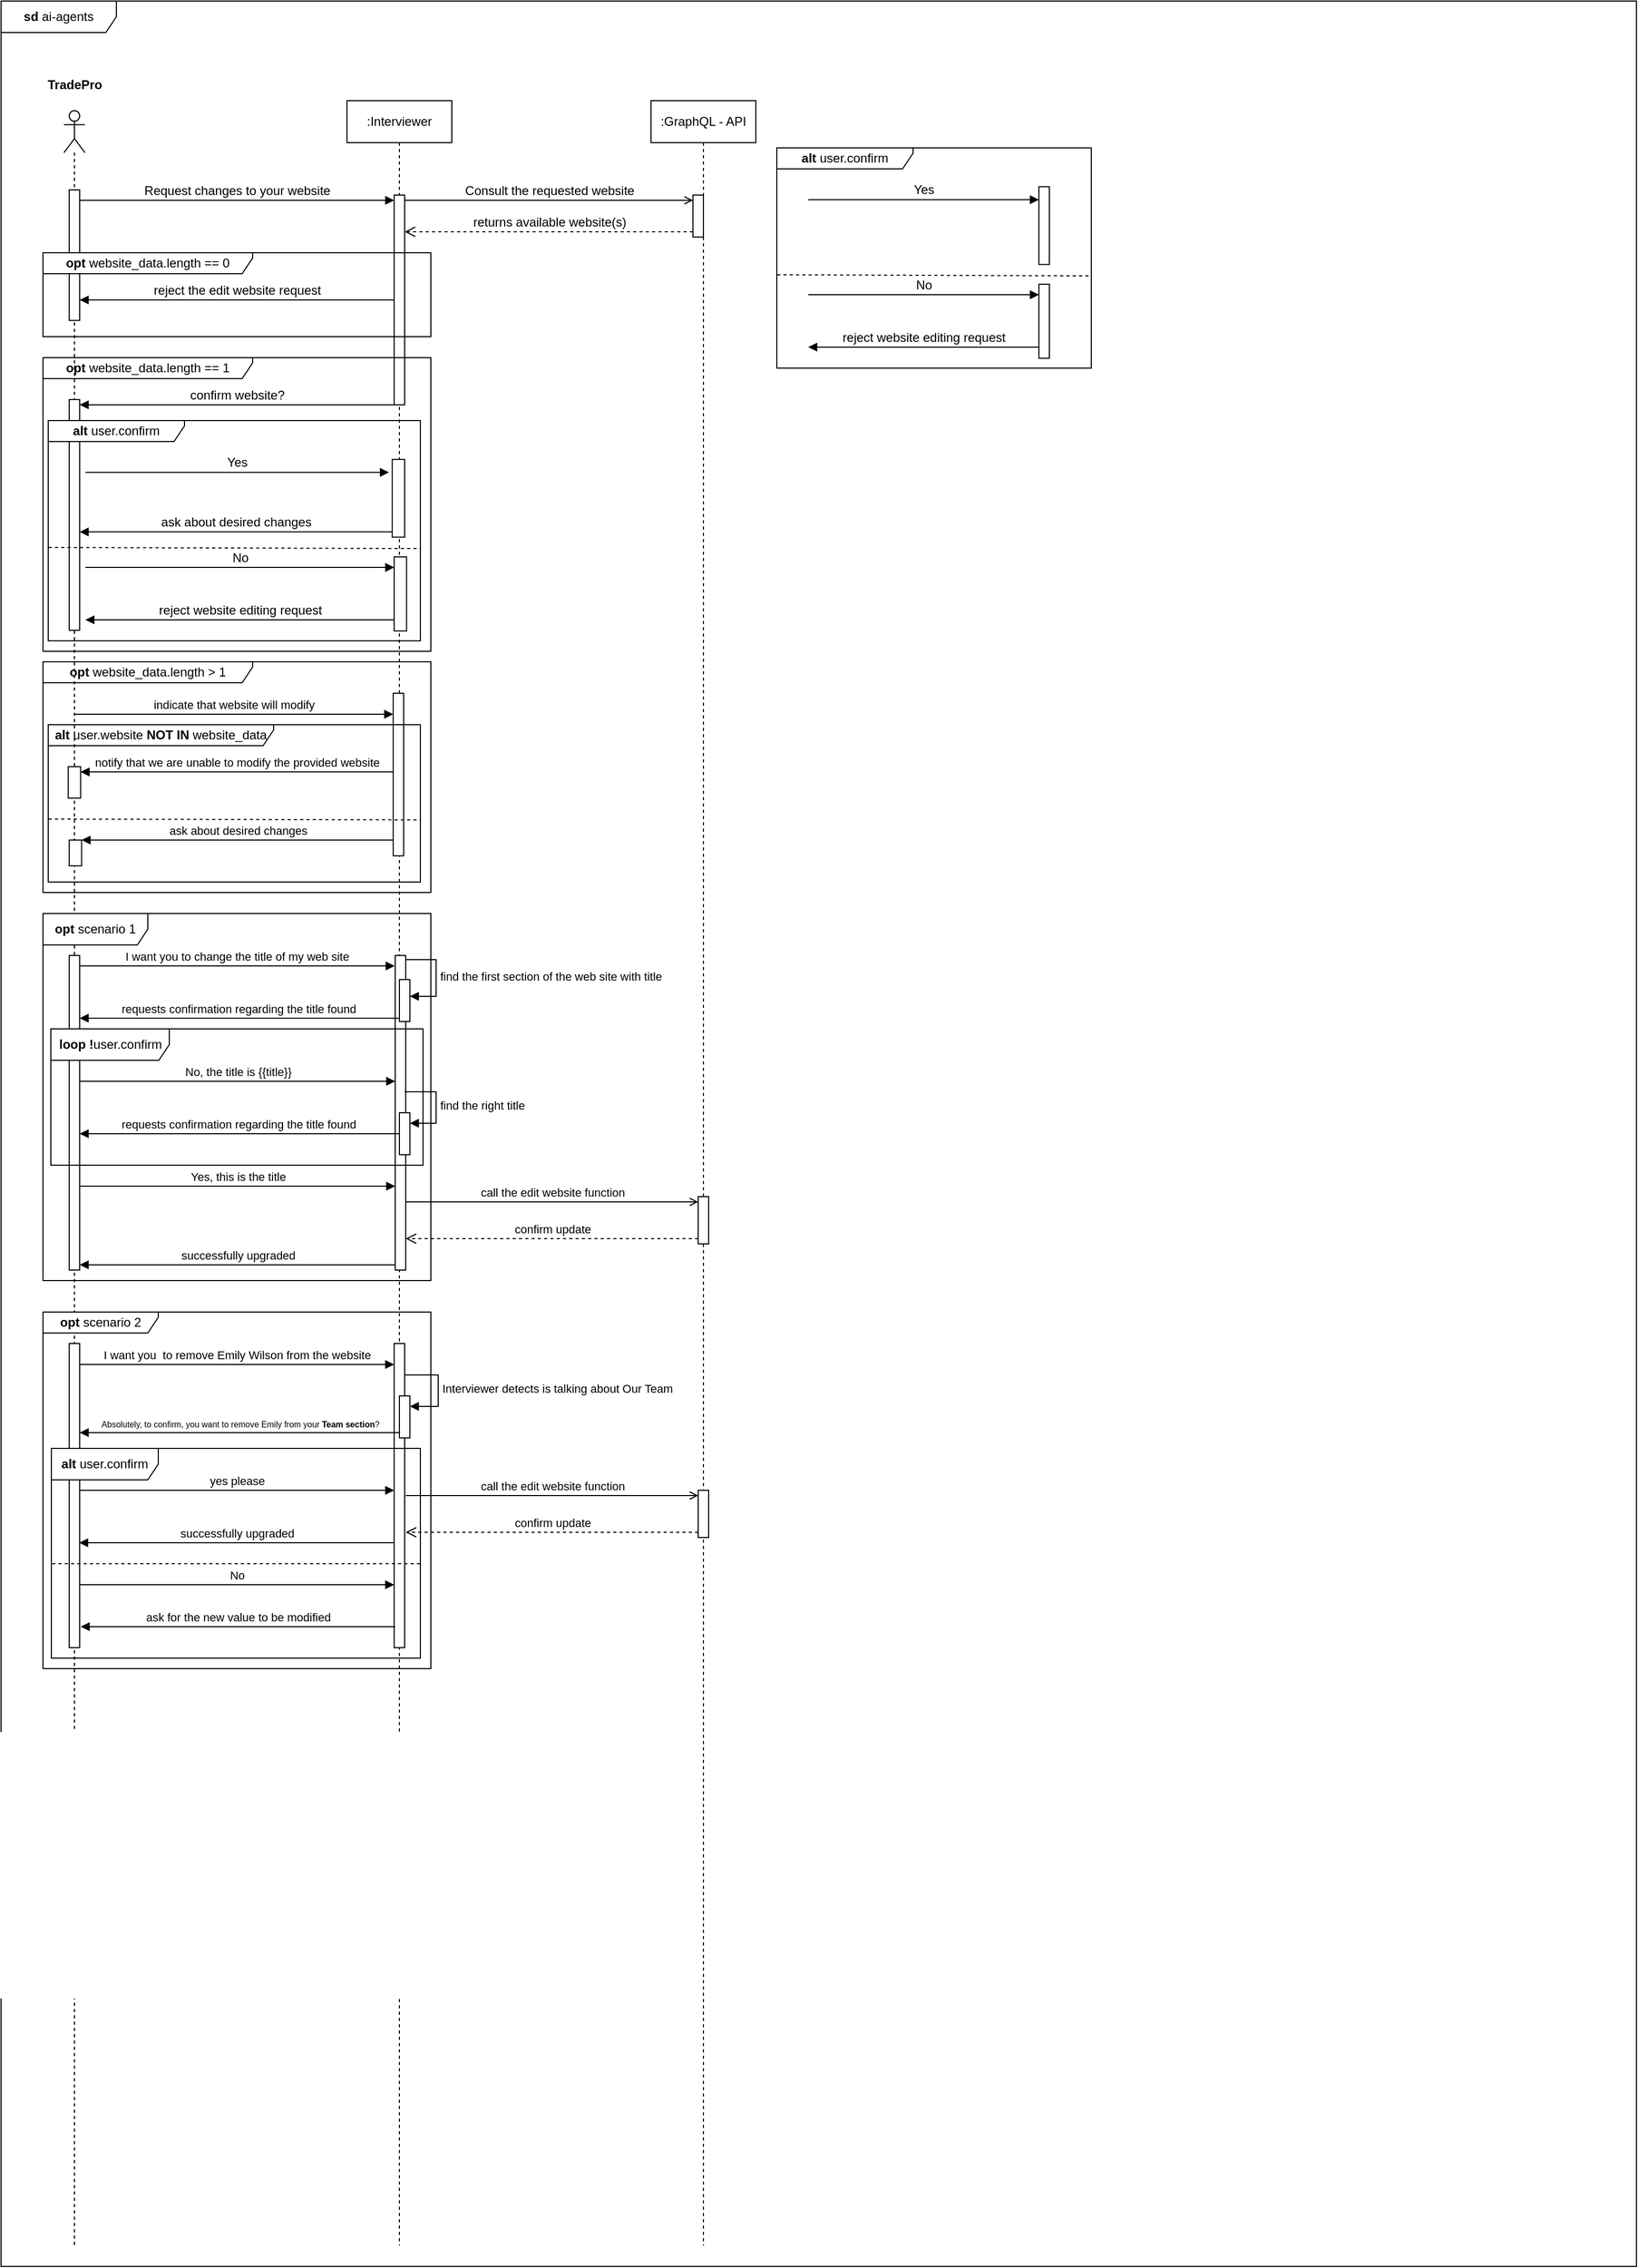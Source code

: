<mxfile version="24.1.0" type="github">
  <diagram name="Page-1" id="2YBvvXClWsGukQMizWep">
    <mxGraphModel dx="1719" dy="1552" grid="1" gridSize="10" guides="1" tooltips="1" connect="1" arrows="1" fold="1" page="1" pageScale="1" pageWidth="850" pageHeight="1100" math="0" shadow="0">
      <root>
        <mxCell id="0" />
        <mxCell id="1" parent="0" />
        <mxCell id="aeY2nJqXoNuJw8O9usds-8" value="&lt;b&gt;sd &lt;/b&gt;ai-agents" style="shape=umlFrame;whiteSpace=wrap;html=1;pointerEvents=0;strokeColor=default;align=center;verticalAlign=middle;fontFamily=Helvetica;fontSize=12;fontColor=default;fillColor=default;width=110;height=30;" parent="1" vertex="1">
          <mxGeometry x="-840" y="-1080" width="1560" height="2160" as="geometry" />
        </mxCell>
        <mxCell id="aeY2nJqXoNuJw8O9usds-13" value=":Interviewer" style="shape=umlLifeline;perimeter=lifelinePerimeter;whiteSpace=wrap;html=1;container=1;dropTarget=0;collapsible=0;recursiveResize=0;outlineConnect=0;portConstraint=eastwest;newEdgeStyle={&quot;curved&quot;:0,&quot;rounded&quot;:0};strokeColor=default;align=center;verticalAlign=middle;fontFamily=Helvetica;fontSize=12;fontColor=default;fillColor=default;" parent="1" vertex="1">
          <mxGeometry x="-510" y="-985" width="100" height="2045" as="geometry" />
        </mxCell>
        <mxCell id="aeY2nJqXoNuJw8O9usds-17" value="" style="html=1;points=[[0,0,0,0,5],[0,1,0,0,-5],[1,0,0,0,5],[1,1,0,0,-5]];perimeter=orthogonalPerimeter;outlineConnect=0;targetShapes=umlLifeline;portConstraint=eastwest;newEdgeStyle={&quot;curved&quot;:0,&quot;rounded&quot;:0};strokeColor=default;align=center;verticalAlign=middle;fontFamily=Helvetica;fontSize=12;fontColor=default;fillColor=default;" parent="aeY2nJqXoNuJw8O9usds-13" vertex="1">
          <mxGeometry x="45" y="90" width="10" height="200" as="geometry" />
        </mxCell>
        <mxCell id="aeY2nJqXoNuJw8O9usds-36" value="" style="html=1;points=[[0,0,0,0,5],[0,1,0,0,-5],[1,0,0,0,5],[1,1,0,0,-5]];perimeter=orthogonalPerimeter;outlineConnect=0;targetShapes=umlLifeline;portConstraint=eastwest;newEdgeStyle={&quot;curved&quot;:0,&quot;rounded&quot;:0};strokeColor=default;align=center;verticalAlign=middle;fontFamily=Helvetica;fontSize=12;fontColor=default;fillColor=default;" parent="aeY2nJqXoNuJw8O9usds-13" vertex="1">
          <mxGeometry x="43.163" y="342.059" width="11.833" height="74.118" as="geometry" />
        </mxCell>
        <mxCell id="aeY2nJqXoNuJw8O9usds-45" value="" style="html=1;points=[[0,0,0,0,5],[0,1,0,0,-5],[1,0,0,0,5],[1,1,0,0,-5]];perimeter=orthogonalPerimeter;outlineConnect=0;targetShapes=umlLifeline;portConstraint=eastwest;newEdgeStyle={&quot;curved&quot;:0,&quot;rounded&quot;:0};strokeColor=default;align=center;verticalAlign=middle;fontFamily=Helvetica;fontSize=12;fontColor=default;fillColor=default;" parent="aeY2nJqXoNuJw8O9usds-13" vertex="1">
          <mxGeometry x="45.003" y="435.004" width="11.833" height="70.588" as="geometry" />
        </mxCell>
        <mxCell id="Cm1tVQZYmMBmun_1De68-10" value="" style="html=1;points=[[0,0,0,0,5],[0,1,0,0,-5],[1,0,0,0,5],[1,1,0,0,-5]];perimeter=orthogonalPerimeter;outlineConnect=0;targetShapes=umlLifeline;portConstraint=eastwest;newEdgeStyle={&quot;curved&quot;:0,&quot;rounded&quot;:0};" vertex="1" parent="aeY2nJqXoNuJw8O9usds-13">
          <mxGeometry x="44.08" y="565" width="10" height="155" as="geometry" />
        </mxCell>
        <mxCell id="aeY2nJqXoNuJw8O9usds-14" value=":GraphQL - API" style="shape=umlLifeline;perimeter=lifelinePerimeter;whiteSpace=wrap;html=1;container=1;dropTarget=0;collapsible=0;recursiveResize=0;outlineConnect=0;portConstraint=eastwest;newEdgeStyle={&quot;curved&quot;:0,&quot;rounded&quot;:0};strokeColor=default;align=center;verticalAlign=middle;fontFamily=Helvetica;fontSize=12;fontColor=default;fillColor=default;" parent="1" vertex="1">
          <mxGeometry x="-220" y="-985" width="100" height="2045" as="geometry" />
        </mxCell>
        <mxCell id="aeY2nJqXoNuJw8O9usds-20" value="" style="html=1;points=[[0,0,0,0,5],[0,1,0,0,-5],[1,0,0,0,5],[1,1,0,0,-5]];perimeter=orthogonalPerimeter;outlineConnect=0;targetShapes=umlLifeline;portConstraint=eastwest;newEdgeStyle={&quot;curved&quot;:0,&quot;rounded&quot;:0};strokeColor=default;align=center;verticalAlign=middle;fontFamily=Helvetica;fontSize=12;fontColor=default;fillColor=default;" parent="aeY2nJqXoNuJw8O9usds-14" vertex="1">
          <mxGeometry x="40" y="90" width="10" height="40" as="geometry" />
        </mxCell>
        <mxCell id="Cm1tVQZYmMBmun_1De68-38" value="" style="html=1;points=[[0,0,0,0,5],[0,1,0,0,-5],[1,0,0,0,5],[1,1,0,0,-5]];perimeter=orthogonalPerimeter;outlineConnect=0;targetShapes=umlLifeline;portConstraint=eastwest;newEdgeStyle={&quot;curved&quot;:0,&quot;rounded&quot;:0};" vertex="1" parent="aeY2nJqXoNuJw8O9usds-14">
          <mxGeometry x="45" y="1045" width="10" height="45" as="geometry" />
        </mxCell>
        <mxCell id="Cm1tVQZYmMBmun_1De68-54" value="" style="html=1;points=[[0,0,0,0,5],[0,1,0,0,-5],[1,0,0,0,5],[1,1,0,0,-5]];perimeter=orthogonalPerimeter;outlineConnect=0;targetShapes=umlLifeline;portConstraint=eastwest;newEdgeStyle={&quot;curved&quot;:0,&quot;rounded&quot;:0};" vertex="1" parent="aeY2nJqXoNuJw8O9usds-14">
          <mxGeometry x="45" y="1325" width="10" height="45" as="geometry" />
        </mxCell>
        <mxCell id="Cm1tVQZYmMBmun_1De68-55" value="call the edit website function" style="html=1;verticalAlign=bottom;endArrow=open;curved=0;rounded=0;entryX=0;entryY=0;entryDx=0;entryDy=5;endFill=0;" edge="1" parent="aeY2nJqXoNuJw8O9usds-14" target="Cm1tVQZYmMBmun_1De68-54">
          <mxGeometry relative="1" as="geometry">
            <mxPoint x="-234" y="1330" as="sourcePoint" />
          </mxGeometry>
        </mxCell>
        <mxCell id="Cm1tVQZYmMBmun_1De68-56" value="confirm update" style="html=1;verticalAlign=bottom;endArrow=open;dashed=1;endSize=8;curved=0;rounded=0;exitX=0;exitY=1;exitDx=0;exitDy=-5;" edge="1" parent="aeY2nJqXoNuJw8O9usds-14" source="Cm1tVQZYmMBmun_1De68-54">
          <mxGeometry relative="1" as="geometry">
            <mxPoint x="-234" y="1365" as="targetPoint" />
          </mxGeometry>
        </mxCell>
        <mxCell id="aeY2nJqXoNuJw8O9usds-19" value="Request changes to your website" style="html=1;verticalAlign=bottom;endArrow=block;curved=0;rounded=0;fontFamily=Helvetica;fontSize=12;fontColor=default;entryX=0;entryY=0;entryDx=0;entryDy=5;entryPerimeter=0;" parent="1" source="aeY2nJqXoNuJw8O9usds-28" edge="1" target="aeY2nJqXoNuJw8O9usds-17">
          <mxGeometry width="80" relative="1" as="geometry">
            <mxPoint x="-770.3" y="-890" as="sourcePoint" />
            <mxPoint x="-545" y="-890" as="targetPoint" />
          </mxGeometry>
        </mxCell>
        <mxCell id="aeY2nJqXoNuJw8O9usds-21" value="Consult the requested website" style="html=1;verticalAlign=bottom;endArrow=open;curved=0;rounded=0;entryX=0;entryY=0;entryDx=0;entryDy=5;fontFamily=Helvetica;fontSize=12;fontColor=default;exitX=1;exitY=0;exitDx=0;exitDy=5;exitPerimeter=0;endFill=0;" parent="1" source="aeY2nJqXoNuJw8O9usds-17" target="aeY2nJqXoNuJw8O9usds-20" edge="1">
          <mxGeometry relative="1" as="geometry">
            <mxPoint x="-530" y="-880" as="sourcePoint" />
          </mxGeometry>
        </mxCell>
        <mxCell id="aeY2nJqXoNuJw8O9usds-22" value="returns available website(s)" style="html=1;verticalAlign=bottom;endArrow=open;dashed=1;endSize=8;curved=0;rounded=0;exitX=0;exitY=1;exitDx=0;exitDy=-5;fontFamily=Helvetica;fontSize=12;fontColor=default;" parent="1" source="aeY2nJqXoNuJw8O9usds-20" target="aeY2nJqXoNuJw8O9usds-17" edge="1">
          <mxGeometry relative="1" as="geometry">
            <mxPoint x="-340" y="-815" as="targetPoint" />
          </mxGeometry>
        </mxCell>
        <mxCell id="aeY2nJqXoNuJw8O9usds-24" value="reject the edit website request" style="html=1;verticalAlign=bottom;endArrow=block;curved=0;rounded=0;fontFamily=Helvetica;fontSize=12;fontColor=default;" parent="1" source="aeY2nJqXoNuJw8O9usds-17" target="aeY2nJqXoNuJw8O9usds-28" edge="1">
          <mxGeometry width="80" relative="1" as="geometry">
            <mxPoint x="-545" y="-790" as="sourcePoint" />
            <mxPoint x="-770.3" y="-790" as="targetPoint" />
          </mxGeometry>
        </mxCell>
        <mxCell id="aeY2nJqXoNuJw8O9usds-25" value="&lt;b&gt;opt&amp;nbsp;&lt;/b&gt;website_data.length == 1" style="shape=umlFrame;whiteSpace=wrap;html=1;pointerEvents=0;strokeColor=default;align=center;verticalAlign=middle;fontFamily=Helvetica;fontSize=12;fontColor=default;fillColor=default;width=200;height=20;" parent="1" vertex="1">
          <mxGeometry x="-800" y="-740" width="370" height="280" as="geometry" />
        </mxCell>
        <mxCell id="aeY2nJqXoNuJw8O9usds-26" value="confirm website?" style="html=1;verticalAlign=bottom;endArrow=block;curved=0;rounded=0;fontFamily=Helvetica;fontSize=12;fontColor=default;entryX=1;entryY=0;entryDx=0;entryDy=5;entryPerimeter=0;" parent="1" source="aeY2nJqXoNuJw8O9usds-17" target="aeY2nJqXoNuJw8O9usds-27" edge="1">
          <mxGeometry width="80" relative="1" as="geometry">
            <mxPoint x="-544.7" y="-700.4" as="sourcePoint" />
            <mxPoint x="-770" y="-700.4" as="targetPoint" />
          </mxGeometry>
        </mxCell>
        <mxCell id="aeY2nJqXoNuJw8O9usds-41" value="ask about desired changes" style="html=1;verticalAlign=bottom;endArrow=block;curved=0;rounded=0;fontFamily=Helvetica;fontSize=12;fontColor=default;exitX=0;exitY=1;exitDx=0;exitDy=-5;exitPerimeter=0;" parent="1" source="aeY2nJqXoNuJw8O9usds-36" target="aeY2nJqXoNuJw8O9usds-27" edge="1">
          <mxGeometry width="80" relative="1" as="geometry">
            <mxPoint x="-700" y="-680" as="sourcePoint" />
            <mxPoint x="-620" y="-680" as="targetPoint" />
          </mxGeometry>
        </mxCell>
        <mxCell id="aeY2nJqXoNuJw8O9usds-49" value="&lt;b&gt;opt&amp;nbsp;&lt;/b&gt;website_data.length &amp;gt; 1" style="shape=umlFrame;whiteSpace=wrap;html=1;pointerEvents=0;strokeColor=default;align=center;verticalAlign=middle;fontFamily=Helvetica;fontSize=12;fontColor=default;fillColor=default;width=200;height=20;" parent="1" vertex="1">
          <mxGeometry x="-800" y="-450" width="370" height="220" as="geometry" />
        </mxCell>
        <mxCell id="Cm1tVQZYmMBmun_1De68-1" value="" style="group;fillColor=none;strokeColor=#b85450;" vertex="1" connectable="0" parent="1">
          <mxGeometry x="-100" y="-940" width="300" height="210" as="geometry" />
        </mxCell>
        <mxCell id="Cm1tVQZYmMBmun_1De68-2" value="&lt;b&gt;alt &lt;/b&gt;user.confirm" style="shape=umlFrame;whiteSpace=wrap;html=1;pointerEvents=0;strokeColor=default;align=center;verticalAlign=middle;fontFamily=Helvetica;fontSize=12;fontColor=default;fillColor=default;width=130;height=20;" vertex="1" parent="Cm1tVQZYmMBmun_1De68-1">
          <mxGeometry width="300" height="210" as="geometry" />
        </mxCell>
        <mxCell id="Cm1tVQZYmMBmun_1De68-3" value="" style="endArrow=none;dashed=1;html=1;rounded=0;fontFamily=Helvetica;fontSize=12;fontColor=default;exitX=0.001;exitY=0.545;exitDx=0;exitDy=0;exitPerimeter=0;entryX=1;entryY=0.55;entryDx=0;entryDy=0;entryPerimeter=0;" edge="1" parent="Cm1tVQZYmMBmun_1De68-1">
          <mxGeometry width="50" height="50" relative="1" as="geometry">
            <mxPoint x="0.3" y="121" as="sourcePoint" />
            <mxPoint x="300" y="122.05" as="targetPoint" />
          </mxGeometry>
        </mxCell>
        <mxCell id="Cm1tVQZYmMBmun_1De68-4" value="" style="html=1;points=[[0,0,0,0,5],[0,1,0,0,-5],[1,0,0,0,5],[1,1,0,0,-5]];perimeter=orthogonalPerimeter;outlineConnect=0;targetShapes=umlLifeline;portConstraint=eastwest;newEdgeStyle={&quot;curved&quot;:0,&quot;rounded&quot;:0};strokeColor=default;align=center;verticalAlign=middle;fontFamily=Helvetica;fontSize=12;fontColor=default;fillColor=default;" vertex="1" parent="Cm1tVQZYmMBmun_1De68-1">
          <mxGeometry x="250" y="37.059" width="10" height="74.118" as="geometry" />
        </mxCell>
        <mxCell id="Cm1tVQZYmMBmun_1De68-5" value="Yes" style="html=1;verticalAlign=bottom;endArrow=block;curved=0;rounded=0;fontFamily=Helvetica;fontSize=12;fontColor=default;entryX=0;entryY=0;entryDx=0;entryDy=5;entryPerimeter=0;" edge="1" parent="Cm1tVQZYmMBmun_1De68-1">
          <mxGeometry width="80" relative="1" as="geometry">
            <mxPoint x="30" y="49.412" as="sourcePoint" />
            <mxPoint x="250" y="49.412" as="targetPoint" />
          </mxGeometry>
        </mxCell>
        <mxCell id="Cm1tVQZYmMBmun_1De68-6" value="" style="html=1;points=[[0,0,0,0,5],[0,1,0,0,-5],[1,0,0,0,5],[1,1,0,0,-5]];perimeter=orthogonalPerimeter;outlineConnect=0;targetShapes=umlLifeline;portConstraint=eastwest;newEdgeStyle={&quot;curved&quot;:0,&quot;rounded&quot;:0};strokeColor=default;align=center;verticalAlign=middle;fontFamily=Helvetica;fontSize=12;fontColor=default;fillColor=default;" vertex="1" parent="Cm1tVQZYmMBmun_1De68-1">
          <mxGeometry x="250" y="130.004" width="10" height="70.588" as="geometry" />
        </mxCell>
        <mxCell id="Cm1tVQZYmMBmun_1De68-7" value="No" style="html=1;verticalAlign=bottom;endArrow=block;curved=0;rounded=0;fontFamily=Helvetica;fontSize=12;fontColor=default;entryX=0;entryY=0;entryDx=0;entryDy=5;entryPerimeter=0;" edge="1" parent="Cm1tVQZYmMBmun_1De68-1">
          <mxGeometry width="80" relative="1" as="geometry">
            <mxPoint x="30" y="140.004" as="sourcePoint" />
            <mxPoint x="250" y="140.004" as="targetPoint" />
          </mxGeometry>
        </mxCell>
        <mxCell id="Cm1tVQZYmMBmun_1De68-8" value="reject website editing request" style="html=1;verticalAlign=bottom;endArrow=block;curved=0;rounded=0;fontFamily=Helvetica;fontSize=12;fontColor=default;" edge="1" parent="Cm1tVQZYmMBmun_1De68-1">
          <mxGeometry width="80" relative="1" as="geometry">
            <mxPoint x="250" y="189.998" as="sourcePoint" />
            <mxPoint x="30" y="189.998" as="targetPoint" />
          </mxGeometry>
        </mxCell>
        <mxCell id="Cm1tVQZYmMBmun_1De68-9" value="indicate that website will modify" style="html=1;verticalAlign=bottom;endArrow=block;curved=0;rounded=0;" edge="1" parent="1" target="Cm1tVQZYmMBmun_1De68-10">
          <mxGeometry width="80" relative="1" as="geometry">
            <mxPoint x="-770.5" y="-400" as="sourcePoint" />
            <mxPoint x="-545" y="-400" as="targetPoint" />
          </mxGeometry>
        </mxCell>
        <mxCell id="Cm1tVQZYmMBmun_1De68-11" value="" style="group;fillColor=none;strokeColor=#b85450;" vertex="1" connectable="0" parent="1">
          <mxGeometry x="-795" y="-390" width="355" height="150" as="geometry" />
        </mxCell>
        <mxCell id="Cm1tVQZYmMBmun_1De68-12" value="&lt;b&gt;alt&amp;nbsp;&lt;/b&gt;user.website &lt;b&gt;NOT IN&amp;nbsp;&lt;/b&gt;website_data" style="shape=umlFrame;whiteSpace=wrap;html=1;pointerEvents=0;strokeColor=default;align=center;verticalAlign=middle;fontFamily=Helvetica;fontSize=12;fontColor=default;fillColor=default;width=215;height=20;" vertex="1" parent="Cm1tVQZYmMBmun_1De68-11">
          <mxGeometry width="355" height="150" as="geometry" />
        </mxCell>
        <mxCell id="Cm1tVQZYmMBmun_1De68-13" value="" style="endArrow=none;dashed=1;html=1;rounded=0;fontFamily=Helvetica;fontSize=12;fontColor=default;exitX=0.001;exitY=0.545;exitDx=0;exitDy=0;exitPerimeter=0;entryX=1;entryY=0.55;entryDx=0;entryDy=0;entryPerimeter=0;" edge="1" parent="Cm1tVQZYmMBmun_1De68-11">
          <mxGeometry width="50" height="50" relative="1" as="geometry">
            <mxPoint x="0.355" y="89.998" as="sourcePoint" />
            <mxPoint x="355" y="90.748" as="targetPoint" />
          </mxGeometry>
        </mxCell>
        <mxCell id="Cm1tVQZYmMBmun_1De68-21" value="notify that we are unable to modify the provided website" style="html=1;verticalAlign=bottom;endArrow=block;curved=0;rounded=0;entryX=1;entryY=0;entryDx=0;entryDy=5;entryPerimeter=0;" edge="1" parent="1" source="Cm1tVQZYmMBmun_1De68-10" target="Cm1tVQZYmMBmun_1De68-19">
          <mxGeometry width="80" relative="1" as="geometry">
            <mxPoint x="-630" y="-320" as="sourcePoint" />
            <mxPoint x="-550" y="-320" as="targetPoint" />
          </mxGeometry>
        </mxCell>
        <mxCell id="Cm1tVQZYmMBmun_1De68-22" value="ask about desired changes" style="html=1;verticalAlign=bottom;endArrow=block;curved=0;rounded=0;" edge="1" parent="1" source="Cm1tVQZYmMBmun_1De68-10" target="Cm1tVQZYmMBmun_1De68-20">
          <mxGeometry width="80" relative="1" as="geometry">
            <mxPoint x="-640" y="-230" as="sourcePoint" />
            <mxPoint x="-560" y="-230" as="targetPoint" />
          </mxGeometry>
        </mxCell>
        <mxCell id="aeY2nJqXoNuJw8O9usds-9" value="" style="shape=umlLifeline;perimeter=lifelinePerimeter;whiteSpace=wrap;html=1;container=1;dropTarget=0;collapsible=0;recursiveResize=0;outlineConnect=0;portConstraint=eastwest;newEdgeStyle={&quot;curved&quot;:0,&quot;rounded&quot;:0};participant=umlActor;strokeColor=default;align=center;verticalAlign=middle;fontFamily=Helvetica;fontSize=12;fontColor=default;fillColor=default;" parent="1" vertex="1">
          <mxGeometry x="-780" y="-975.45" width="20" height="2035.45" as="geometry" />
        </mxCell>
        <mxCell id="aeY2nJqXoNuJw8O9usds-28" value="" style="html=1;points=[[0,0,0,0,5],[0,1,0,0,-5],[1,0,0,0,5],[1,1,0,0,-5]];perimeter=orthogonalPerimeter;outlineConnect=0;targetShapes=umlLifeline;portConstraint=eastwest;newEdgeStyle={&quot;curved&quot;:0,&quot;rounded&quot;:0};strokeColor=default;align=center;verticalAlign=middle;fontFamily=Helvetica;fontSize=12;fontColor=default;fillColor=default;" parent="aeY2nJqXoNuJw8O9usds-9" vertex="1">
          <mxGeometry x="5" y="75.45" width="10" height="124.55" as="geometry" />
        </mxCell>
        <mxCell id="Cm1tVQZYmMBmun_1De68-20" value="" style="html=1;points=[[0,0,0,0,5],[0,1,0,0,-5],[1,0,0,0,5],[1,1,0,0,-5]];perimeter=orthogonalPerimeter;outlineConnect=0;targetShapes=umlLifeline;portConstraint=eastwest;newEdgeStyle={&quot;curved&quot;:0,&quot;rounded&quot;:0};" vertex="1" parent="aeY2nJqXoNuJw8O9usds-9">
          <mxGeometry x="5" y="695.45" width="11.83" height="24.55" as="geometry" />
        </mxCell>
        <mxCell id="Cm1tVQZYmMBmun_1De68-19" value="" style="html=1;points=[[0,0,0,0,5],[0,1,0,0,-5],[1,0,0,0,5],[1,1,0,0,-5]];perimeter=orthogonalPerimeter;outlineConnect=0;targetShapes=umlLifeline;portConstraint=eastwest;newEdgeStyle={&quot;curved&quot;:0,&quot;rounded&quot;:0};" vertex="1" parent="aeY2nJqXoNuJw8O9usds-9">
          <mxGeometry x="4.08" y="625.455" width="11.83" height="30" as="geometry" />
        </mxCell>
        <mxCell id="aeY2nJqXoNuJw8O9usds-10" value="&lt;b&gt;TradePro&lt;/b&gt;" style="text;html=1;align=center;verticalAlign=middle;resizable=0;points=[];autosize=1;strokeColor=none;fillColor=none;fontFamily=Helvetica;fontSize=12;fontColor=default;" parent="1" vertex="1">
          <mxGeometry x="-810" y="-1015" width="80" height="30" as="geometry" />
        </mxCell>
        <mxCell id="aeY2nJqXoNuJw8O9usds-27" value="" style="html=1;points=[[0,0,0,0,5],[0,1,0,0,-5],[1,0,0,0,5],[1,1,0,0,-5]];perimeter=orthogonalPerimeter;outlineConnect=0;targetShapes=umlLifeline;portConstraint=eastwest;newEdgeStyle={&quot;curved&quot;:0,&quot;rounded&quot;:0};strokeColor=default;align=center;verticalAlign=middle;fontFamily=Helvetica;fontSize=12;fontColor=default;fillColor=default;" parent="1" vertex="1">
          <mxGeometry x="-775" y="-700" width="10" height="220" as="geometry" />
        </mxCell>
        <mxCell id="aeY2nJqXoNuJw8O9usds-23" value="&lt;b&gt;opt&amp;nbsp;&lt;/b&gt;website_data.length == 0" style="shape=umlFrame;whiteSpace=wrap;html=1;pointerEvents=0;strokeColor=default;align=center;verticalAlign=middle;fontFamily=Helvetica;fontSize=12;fontColor=default;fillColor=default;width=200;height=20;" parent="1" vertex="1">
          <mxGeometry x="-800" y="-840" width="370" height="80" as="geometry" />
        </mxCell>
        <mxCell id="aeY2nJqXoNuJw8O9usds-33" value="" style="group;fillColor=none;strokeColor=#b85450;" parent="1" vertex="1" connectable="0">
          <mxGeometry x="-795" y="-680" width="355" height="210" as="geometry" />
        </mxCell>
        <mxCell id="aeY2nJqXoNuJw8O9usds-31" value="&lt;b&gt;alt &lt;/b&gt;user.confirm" style="shape=umlFrame;whiteSpace=wrap;html=1;pointerEvents=0;strokeColor=default;align=center;verticalAlign=middle;fontFamily=Helvetica;fontSize=12;fontColor=default;fillColor=default;width=130;height=20;" parent="aeY2nJqXoNuJw8O9usds-33" vertex="1">
          <mxGeometry width="355" height="210" as="geometry" />
        </mxCell>
        <mxCell id="aeY2nJqXoNuJw8O9usds-32" value="" style="endArrow=none;dashed=1;html=1;rounded=0;fontFamily=Helvetica;fontSize=12;fontColor=default;exitX=0.001;exitY=0.545;exitDx=0;exitDy=0;exitPerimeter=0;entryX=1;entryY=0.55;entryDx=0;entryDy=0;entryPerimeter=0;" parent="aeY2nJqXoNuJw8O9usds-33" edge="1">
          <mxGeometry width="50" height="50" relative="1" as="geometry">
            <mxPoint x="0.355" y="121" as="sourcePoint" />
            <mxPoint x="355" y="122.05" as="targetPoint" />
          </mxGeometry>
        </mxCell>
        <mxCell id="aeY2nJqXoNuJw8O9usds-39" value="Yes" style="html=1;verticalAlign=bottom;endArrow=block;curved=0;rounded=0;fontFamily=Helvetica;fontSize=12;fontColor=default;entryX=-0.267;entryY=0.167;entryDx=0;entryDy=0;entryPerimeter=0;" parent="aeY2nJqXoNuJw8O9usds-33" edge="1" target="aeY2nJqXoNuJw8O9usds-36">
          <mxGeometry width="80" relative="1" as="geometry">
            <mxPoint x="35.5" y="49.412" as="sourcePoint" />
            <mxPoint x="295.833" y="49.412" as="targetPoint" />
          </mxGeometry>
        </mxCell>
        <mxCell id="aeY2nJqXoNuJw8O9usds-47" value="No" style="html=1;verticalAlign=bottom;endArrow=block;curved=0;rounded=0;fontFamily=Helvetica;fontSize=12;fontColor=default;" parent="aeY2nJqXoNuJw8O9usds-33" edge="1" target="aeY2nJqXoNuJw8O9usds-45">
          <mxGeometry width="80" relative="1" as="geometry">
            <mxPoint x="35.5" y="140.004" as="sourcePoint" />
            <mxPoint x="295.833" y="140.004" as="targetPoint" />
          </mxGeometry>
        </mxCell>
        <mxCell id="aeY2nJqXoNuJw8O9usds-48" value="reject website editing request" style="html=1;verticalAlign=bottom;endArrow=block;curved=0;rounded=0;fontFamily=Helvetica;fontSize=12;fontColor=default;" parent="aeY2nJqXoNuJw8O9usds-33" edge="1" source="aeY2nJqXoNuJw8O9usds-45">
          <mxGeometry width="80" relative="1" as="geometry">
            <mxPoint x="295.833" y="189.998" as="sourcePoint" />
            <mxPoint x="35.5" y="189.998" as="targetPoint" />
          </mxGeometry>
        </mxCell>
        <mxCell id="Cm1tVQZYmMBmun_1De68-23" value="&lt;b&gt;opt&amp;nbsp;&lt;/b&gt;scenario 1" style="shape=umlFrame;whiteSpace=wrap;html=1;pointerEvents=0;width=100;height=30;" vertex="1" parent="1">
          <mxGeometry x="-800" y="-210" width="370" height="350" as="geometry" />
        </mxCell>
        <mxCell id="Cm1tVQZYmMBmun_1De68-24" value="" style="html=1;points=[[0,0,0,0,5],[0,1,0,0,-5],[1,0,0,0,5],[1,1,0,0,-5]];perimeter=orthogonalPerimeter;outlineConnect=0;targetShapes=umlLifeline;portConstraint=eastwest;newEdgeStyle={&quot;curved&quot;:0,&quot;rounded&quot;:0};" vertex="1" parent="1">
          <mxGeometry x="-775" y="-170" width="10" height="300" as="geometry" />
        </mxCell>
        <mxCell id="Cm1tVQZYmMBmun_1De68-25" value="" style="html=1;points=[[0,0,0,0,5],[0,1,0,0,-5],[1,0,0,0,5],[1,1,0,0,-5]];perimeter=orthogonalPerimeter;outlineConnect=0;targetShapes=umlLifeline;portConstraint=eastwest;newEdgeStyle={&quot;curved&quot;:0,&quot;rounded&quot;:0};" vertex="1" parent="1">
          <mxGeometry x="-464" y="-170" width="10" height="300" as="geometry" />
        </mxCell>
        <mxCell id="Cm1tVQZYmMBmun_1De68-27" value="I want you to change the title of my web site" style="html=1;verticalAlign=bottom;endArrow=block;curved=0;rounded=0;" edge="1" parent="1">
          <mxGeometry width="80" relative="1" as="geometry">
            <mxPoint x="-765.5" y="-160" as="sourcePoint" />
            <mxPoint x="-464.5" y="-160" as="targetPoint" />
          </mxGeometry>
        </mxCell>
        <mxCell id="Cm1tVQZYmMBmun_1De68-28" value="" style="html=1;points=[[0,0,0,0,5],[0,1,0,0,-5],[1,0,0,0,5],[1,1,0,0,-5]];perimeter=orthogonalPerimeter;outlineConnect=0;targetShapes=umlLifeline;portConstraint=eastwest;newEdgeStyle={&quot;curved&quot;:0,&quot;rounded&quot;:0};" vertex="1" parent="1">
          <mxGeometry x="-460" y="-147" width="10" height="40" as="geometry" />
        </mxCell>
        <mxCell id="Cm1tVQZYmMBmun_1De68-29" value="find the first section of the web site with title&amp;nbsp;" style="html=1;align=left;spacingLeft=2;endArrow=block;rounded=0;edgeStyle=orthogonalEdgeStyle;curved=0;rounded=0;exitX=1;exitY=0;exitDx=0;exitDy=5;exitPerimeter=0;" edge="1" parent="1">
          <mxGeometry relative="1" as="geometry">
            <mxPoint x="-454" y="-166" as="sourcePoint" />
            <Array as="points">
              <mxPoint x="-425" y="-166" />
              <mxPoint x="-425" y="-131" />
            </Array>
            <mxPoint x="-450" y="-131" as="targetPoint" />
          </mxGeometry>
        </mxCell>
        <mxCell id="Cm1tVQZYmMBmun_1De68-30" value="requests confirmation regarding the title found&amp;nbsp;" style="html=1;verticalAlign=bottom;endArrow=block;curved=0;rounded=0;" edge="1" parent="1">
          <mxGeometry width="80" relative="1" as="geometry">
            <mxPoint x="-460" y="-110.17" as="sourcePoint" />
            <mxPoint x="-765" y="-110.17" as="targetPoint" />
          </mxGeometry>
        </mxCell>
        <mxCell id="Cm1tVQZYmMBmun_1De68-31" value="&lt;b&gt;loop !&lt;/b&gt;user.confirm" style="shape=umlFrame;whiteSpace=wrap;html=1;pointerEvents=0;width=113;height=30;" vertex="1" parent="1">
          <mxGeometry x="-792.5" y="-100" width="355" height="130" as="geometry" />
        </mxCell>
        <mxCell id="Cm1tVQZYmMBmun_1De68-32" value="No, the title is {{title}}" style="html=1;verticalAlign=bottom;endArrow=block;curved=0;rounded=0;" edge="1" parent="1" source="Cm1tVQZYmMBmun_1De68-24" target="Cm1tVQZYmMBmun_1De68-25">
          <mxGeometry width="80" relative="1" as="geometry">
            <mxPoint x="-810" y="-40" as="sourcePoint" />
            <mxPoint x="-509.5" y="-40" as="targetPoint" />
            <Array as="points">
              <mxPoint x="-610" y="-50" />
            </Array>
          </mxGeometry>
        </mxCell>
        <mxCell id="Cm1tVQZYmMBmun_1De68-33" value="" style="html=1;points=[[0,0,0,0,5],[0,1,0,0,-5],[1,0,0,0,5],[1,1,0,0,-5]];perimeter=orthogonalPerimeter;outlineConnect=0;targetShapes=umlLifeline;portConstraint=eastwest;newEdgeStyle={&quot;curved&quot;:0,&quot;rounded&quot;:0};" vertex="1" parent="1">
          <mxGeometry x="-460" y="-20" width="10" height="40" as="geometry" />
        </mxCell>
        <mxCell id="Cm1tVQZYmMBmun_1De68-34" value="find the right title" style="html=1;align=left;spacingLeft=2;endArrow=block;rounded=0;edgeStyle=orthogonalEdgeStyle;curved=0;rounded=0;" edge="1" target="Cm1tVQZYmMBmun_1De68-33" parent="1">
          <mxGeometry relative="1" as="geometry">
            <mxPoint x="-455" y="-40" as="sourcePoint" />
            <Array as="points">
              <mxPoint x="-425" y="-10" />
            </Array>
          </mxGeometry>
        </mxCell>
        <mxCell id="Cm1tVQZYmMBmun_1De68-35" value="requests confirmation regarding the title found&amp;nbsp;" style="html=1;verticalAlign=bottom;endArrow=block;curved=0;rounded=0;" edge="1" parent="1" source="Cm1tVQZYmMBmun_1De68-33" target="Cm1tVQZYmMBmun_1De68-24">
          <mxGeometry width="80" relative="1" as="geometry">
            <mxPoint x="-620" y="20" as="sourcePoint" />
            <mxPoint x="-540" y="20" as="targetPoint" />
          </mxGeometry>
        </mxCell>
        <mxCell id="Cm1tVQZYmMBmun_1De68-36" value="Yes, this is the title" style="html=1;verticalAlign=bottom;endArrow=block;curved=0;rounded=0;" edge="1" parent="1">
          <mxGeometry width="80" relative="1" as="geometry">
            <mxPoint x="-765" y="50" as="sourcePoint" />
            <mxPoint x="-464" y="50" as="targetPoint" />
          </mxGeometry>
        </mxCell>
        <mxCell id="Cm1tVQZYmMBmun_1De68-39" value="call the edit website function" style="html=1;verticalAlign=bottom;endArrow=open;curved=0;rounded=0;entryX=0;entryY=0;entryDx=0;entryDy=5;endFill=0;" edge="1" target="Cm1tVQZYmMBmun_1De68-38" parent="1" source="Cm1tVQZYmMBmun_1De68-25">
          <mxGeometry relative="1" as="geometry">
            <mxPoint x="-245" y="45" as="sourcePoint" />
          </mxGeometry>
        </mxCell>
        <mxCell id="Cm1tVQZYmMBmun_1De68-40" value="confirm update" style="html=1;verticalAlign=bottom;endArrow=open;dashed=1;endSize=8;curved=0;rounded=0;exitX=0;exitY=1;exitDx=0;exitDy=-5;" edge="1" source="Cm1tVQZYmMBmun_1De68-38" parent="1" target="Cm1tVQZYmMBmun_1De68-25">
          <mxGeometry relative="1" as="geometry">
            <mxPoint x="-245" y="115" as="targetPoint" />
          </mxGeometry>
        </mxCell>
        <mxCell id="Cm1tVQZYmMBmun_1De68-41" value="successfully upgraded" style="html=1;verticalAlign=bottom;endArrow=block;curved=0;rounded=0;entryX=1;entryY=1;entryDx=0;entryDy=-5;entryPerimeter=0;" edge="1" parent="1" source="Cm1tVQZYmMBmun_1De68-25" target="Cm1tVQZYmMBmun_1De68-24">
          <mxGeometry width="80" relative="1" as="geometry">
            <mxPoint x="-650" y="130" as="sourcePoint" />
            <mxPoint x="-570" y="130" as="targetPoint" />
          </mxGeometry>
        </mxCell>
        <mxCell id="Cm1tVQZYmMBmun_1De68-42" value="&lt;b&gt;opt &lt;/b&gt;scenario 2" style="shape=umlFrame;whiteSpace=wrap;html=1;pointerEvents=0;width=110;height=20;" vertex="1" parent="1">
          <mxGeometry x="-800" y="170" width="370" height="340" as="geometry" />
        </mxCell>
        <mxCell id="Cm1tVQZYmMBmun_1De68-43" value="I want you&amp;nbsp; to remove Emily Wilson from the website" style="html=1;verticalAlign=bottom;endArrow=block;curved=0;rounded=0;entryX=0;entryY=0;entryDx=0;entryDy=5;entryPerimeter=0;" edge="1" parent="1">
          <mxGeometry width="80" relative="1" as="geometry">
            <mxPoint x="-765" y="220.0" as="sourcePoint" />
            <mxPoint x="-465" y="220.0" as="targetPoint" />
          </mxGeometry>
        </mxCell>
        <mxCell id="Cm1tVQZYmMBmun_1De68-44" value="" style="html=1;points=[[0,0,0,0,5],[0,1,0,0,-5],[1,0,0,0,5],[1,1,0,0,-5]];perimeter=orthogonalPerimeter;outlineConnect=0;targetShapes=umlLifeline;portConstraint=eastwest;newEdgeStyle={&quot;curved&quot;:0,&quot;rounded&quot;:0};" vertex="1" parent="1">
          <mxGeometry x="-775" y="200" width="10" height="290" as="geometry" />
        </mxCell>
        <mxCell id="Cm1tVQZYmMBmun_1De68-45" value="" style="html=1;points=[[0,0,0,0,5],[0,1,0,0,-5],[1,0,0,0,5],[1,1,0,0,-5]];perimeter=orthogonalPerimeter;outlineConnect=0;targetShapes=umlLifeline;portConstraint=eastwest;newEdgeStyle={&quot;curved&quot;:0,&quot;rounded&quot;:0};" vertex="1" parent="1">
          <mxGeometry x="-465" y="200" width="10" height="290" as="geometry" />
        </mxCell>
        <mxCell id="Cm1tVQZYmMBmun_1De68-46" value="" style="html=1;points=[[0,0,0,0,5],[0,1,0,0,-5],[1,0,0,0,5],[1,1,0,0,-5]];perimeter=orthogonalPerimeter;outlineConnect=0;targetShapes=umlLifeline;portConstraint=eastwest;newEdgeStyle={&quot;curved&quot;:0,&quot;rounded&quot;:0};" vertex="1" parent="1">
          <mxGeometry x="-460" y="250" width="10" height="40" as="geometry" />
        </mxCell>
        <mxCell id="Cm1tVQZYmMBmun_1De68-47" value="Interviewer detects is talking about Our Team" style="html=1;align=left;spacingLeft=2;endArrow=block;rounded=0;edgeStyle=orthogonalEdgeStyle;curved=0;rounded=0;" edge="1" target="Cm1tVQZYmMBmun_1De68-46" parent="1">
          <mxGeometry relative="1" as="geometry">
            <mxPoint x="-455" y="230" as="sourcePoint" />
            <Array as="points">
              <mxPoint x="-423" y="230" />
              <mxPoint x="-423" y="260" />
            </Array>
            <mxPoint x="-450" y="240" as="targetPoint" />
          </mxGeometry>
        </mxCell>
        <mxCell id="Cm1tVQZYmMBmun_1De68-48" value="&lt;font style=&quot;font-size: 8px;&quot;&gt;Absolutely, to confirm, you want to remove Emily from your &lt;b&gt;Team section&lt;/b&gt;?&lt;/font&gt;" style="html=1;verticalAlign=bottom;endArrow=block;curved=0;rounded=0;exitX=0;exitY=1;exitDx=0;exitDy=-5;exitPerimeter=0;" edge="1" parent="1" source="Cm1tVQZYmMBmun_1De68-46" target="Cm1tVQZYmMBmun_1De68-44">
          <mxGeometry width="80" relative="1" as="geometry">
            <mxPoint x="-650" y="300" as="sourcePoint" />
            <mxPoint x="-570" y="300" as="targetPoint" />
          </mxGeometry>
        </mxCell>
        <mxCell id="Cm1tVQZYmMBmun_1De68-49" value="&lt;b&gt;alt &lt;/b&gt;user.confirm" style="shape=umlFrame;whiteSpace=wrap;html=1;pointerEvents=0;width=102;height=30;" vertex="1" parent="1">
          <mxGeometry x="-792" y="300" width="352" height="200" as="geometry" />
        </mxCell>
        <mxCell id="Cm1tVQZYmMBmun_1De68-50" value="" style="endArrow=none;dashed=1;html=1;rounded=0;fontFamily=Helvetica;fontSize=12;fontColor=default;exitX=0.001;exitY=0.545;exitDx=0;exitDy=0;exitPerimeter=0;entryX=1;entryY=0.497;entryDx=0;entryDy=0;entryPerimeter=0;" edge="1" parent="1">
          <mxGeometry width="50" height="50" relative="1" as="geometry">
            <mxPoint x="-791.25" y="410.01" as="sourcePoint" />
            <mxPoint x="-438.75" y="410.0" as="targetPoint" />
          </mxGeometry>
        </mxCell>
        <mxCell id="Cm1tVQZYmMBmun_1De68-51" value="yes please" style="html=1;verticalAlign=bottom;endArrow=block;curved=0;rounded=0;" edge="1" parent="1">
          <mxGeometry width="80" relative="1" as="geometry">
            <mxPoint x="-765" y="340" as="sourcePoint" />
            <mxPoint x="-465" y="340" as="targetPoint" />
          </mxGeometry>
        </mxCell>
        <mxCell id="Cm1tVQZYmMBmun_1De68-57" value="successfully upgraded" style="html=1;verticalAlign=bottom;endArrow=block;curved=0;rounded=0;entryX=1;entryY=1;entryDx=0;entryDy=-5;entryPerimeter=0;" edge="1" parent="1">
          <mxGeometry width="80" relative="1" as="geometry">
            <mxPoint x="-464.5" y="390" as="sourcePoint" />
            <mxPoint x="-765.5" y="390" as="targetPoint" />
          </mxGeometry>
        </mxCell>
        <mxCell id="Cm1tVQZYmMBmun_1De68-58" value="No" style="html=1;verticalAlign=bottom;endArrow=block;curved=0;rounded=0;" edge="1" parent="1">
          <mxGeometry width="80" relative="1" as="geometry">
            <mxPoint x="-765" y="430.0" as="sourcePoint" />
            <mxPoint x="-465" y="430.0" as="targetPoint" />
          </mxGeometry>
        </mxCell>
        <mxCell id="Cm1tVQZYmMBmun_1De68-59" value="ask for the new value to be modified" style="html=1;verticalAlign=bottom;endArrow=block;curved=0;rounded=0;" edge="1" parent="1">
          <mxGeometry width="80" relative="1" as="geometry">
            <mxPoint x="-464" y="470.0" as="sourcePoint" />
            <mxPoint x="-764" y="470.0" as="targetPoint" />
          </mxGeometry>
        </mxCell>
      </root>
    </mxGraphModel>
  </diagram>
</mxfile>
